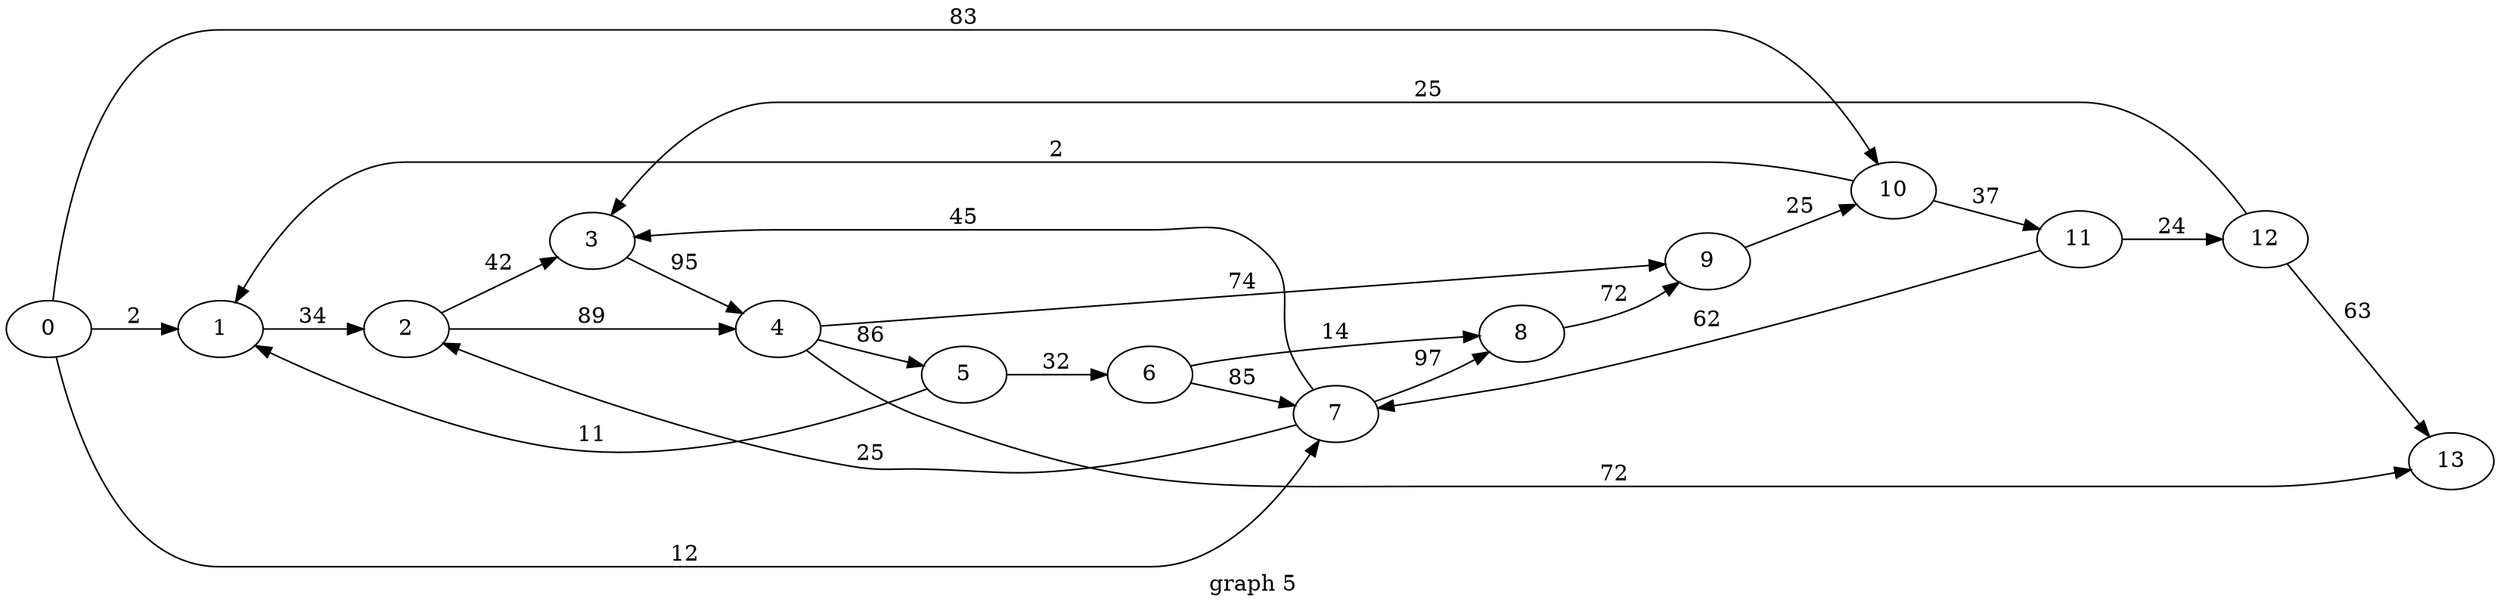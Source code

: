 digraph g{

rankdir = LR
0 -> 1 [label = " 2 "];
0 -> 7 [label = " 12 "];
0 -> 10 [label = " 83 "];
1 -> 2 [label = " 34 "];
2 -> 3 [label = " 42 "];
2 -> 4 [label = " 89 "];
3 -> 4 [label = " 95 "];
4 -> 5 [label = " 86 "];
4 -> 9 [label = " 74 "];
4 -> 13 [label = " 72 "];
5 -> 1 [label = " 11 "];
5 -> 6 [label = " 32 "];
6 -> 7 [label = " 85 "];
6 -> 8 [label = " 14 "];
7 -> 2 [label = " 25 "];
7 -> 3 [label = " 45 "];
7 -> 8 [label = " 97 "];
8 -> 9 [label = " 72 "];
9 -> 10 [label = " 25 "];
10 -> 1 [label = " 2 "];
10 -> 11 [label = " 37 "];
11 -> 7 [label = " 62 "];
11 -> 12 [label = " 24 "];
12 -> 3 [label = " 25 "];
12 -> 13 [label = " 63 "];

label = " graph 5"
}
